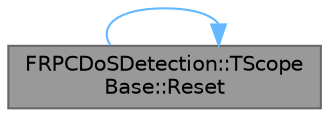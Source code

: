 digraph "FRPCDoSDetection::TScopeBase::Reset"
{
 // INTERACTIVE_SVG=YES
 // LATEX_PDF_SIZE
  bgcolor="transparent";
  edge [fontname=Helvetica,fontsize=10,labelfontname=Helvetica,labelfontsize=10];
  node [fontname=Helvetica,fontsize=10,shape=box,height=0.2,width=0.4];
  rankdir="LR";
  Node1 [id="Node000001",label="FRPCDoSDetection::TScope\lBase::Reset",height=0.2,width=0.4,color="gray40", fillcolor="grey60", style="filled", fontcolor="black",tooltip="Resets the properties covered by this scope, at both the start/end of the scope."];
  Node1 -> Node1 [id="edge1_Node000001_Node000001",color="steelblue1",style="solid",tooltip=" "];
}
